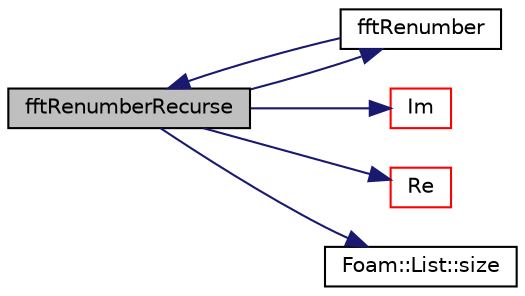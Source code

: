 digraph "fftRenumberRecurse"
{
  bgcolor="transparent";
  edge [fontname="Helvetica",fontsize="10",labelfontname="Helvetica",labelfontsize="10"];
  node [fontname="Helvetica",fontsize="10",shape=record];
  rankdir="LR";
  Node1 [label="fftRenumberRecurse",height=0.2,width=0.4,color="black", fillcolor="grey75", style="filled", fontcolor="black"];
  Node1 -> Node2 [color="midnightblue",fontsize="10",style="solid",fontname="Helvetica"];
  Node2 [label="fftRenumber",height=0.2,width=0.4,color="black",URL="$a10936.html#a0b114ce7e16b27a10e1789c883133827"];
  Node2 -> Node1 [color="midnightblue",fontsize="10",style="solid",fontname="Helvetica"];
  Node1 -> Node3 [color="midnightblue",fontsize="10",style="solid",fontname="Helvetica"];
  Node3 [label="Im",height=0.2,width=0.4,color="red",URL="$a10936.html#a2aa28e1d6a7dc902f1c5ab7138866d73"];
  Node1 -> Node4 [color="midnightblue",fontsize="10",style="solid",fontname="Helvetica"];
  Node4 [label="Re",height=0.2,width=0.4,color="red",URL="$a10936.html#affa366970bcbe0f7ccf7c85557a3e12b"];
  Node1 -> Node5 [color="midnightblue",fontsize="10",style="solid",fontname="Helvetica"];
  Node5 [label="Foam::List::size",height=0.2,width=0.4,color="black",URL="$a01397.html#a8a5f6fa29bd4b500caf186f60245b384",tooltip="Override size to be inconsistent with allocated storage. "];
}
